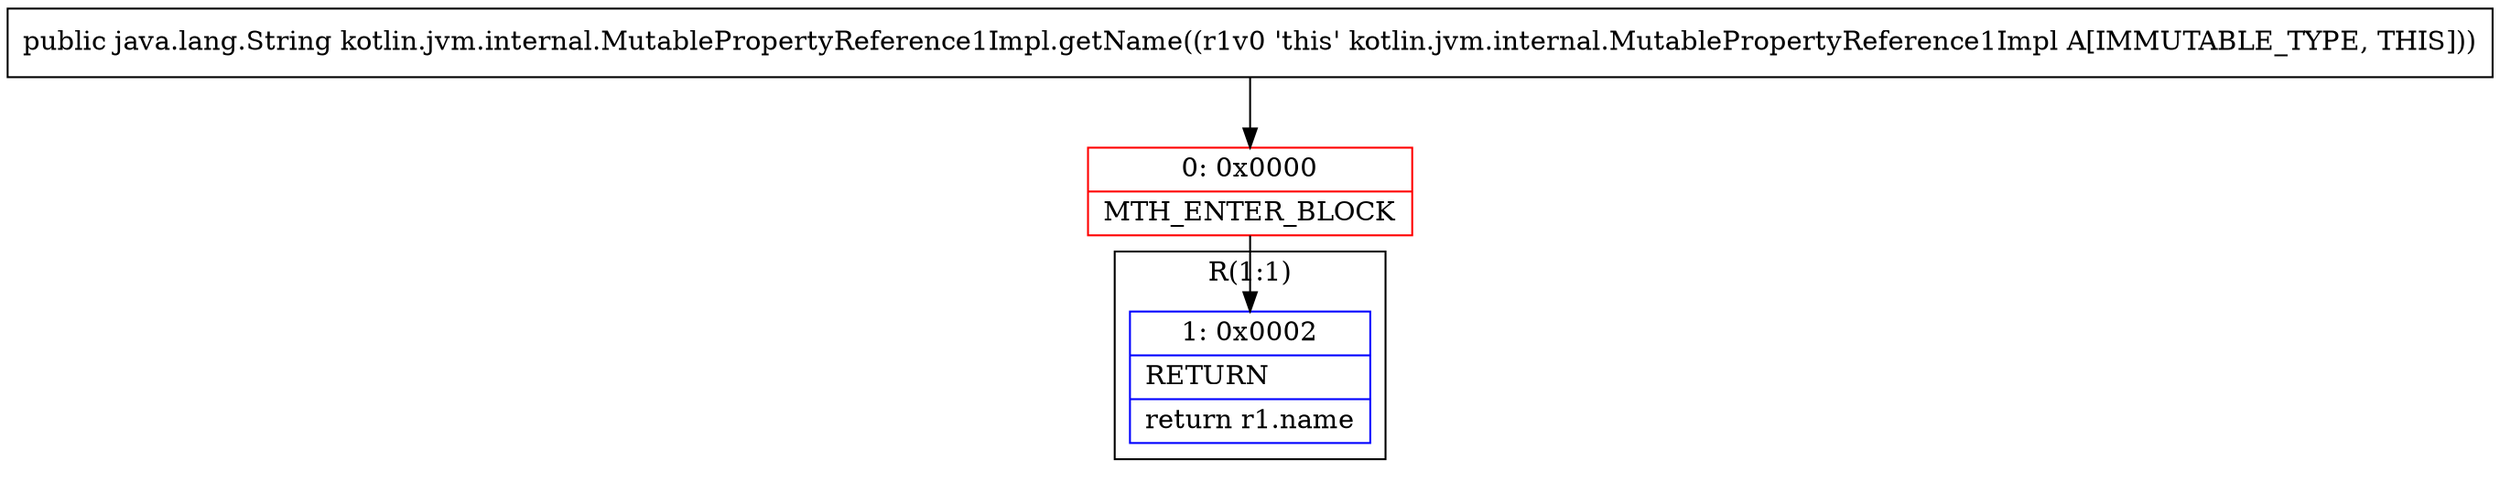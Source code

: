 digraph "CFG forkotlin.jvm.internal.MutablePropertyReference1Impl.getName()Ljava\/lang\/String;" {
subgraph cluster_Region_1873214610 {
label = "R(1:1)";
node [shape=record,color=blue];
Node_1 [shape=record,label="{1\:\ 0x0002|RETURN\l|return r1.name\l}"];
}
Node_0 [shape=record,color=red,label="{0\:\ 0x0000|MTH_ENTER_BLOCK\l}"];
MethodNode[shape=record,label="{public java.lang.String kotlin.jvm.internal.MutablePropertyReference1Impl.getName((r1v0 'this' kotlin.jvm.internal.MutablePropertyReference1Impl A[IMMUTABLE_TYPE, THIS])) }"];
MethodNode -> Node_0;
Node_0 -> Node_1;
}

